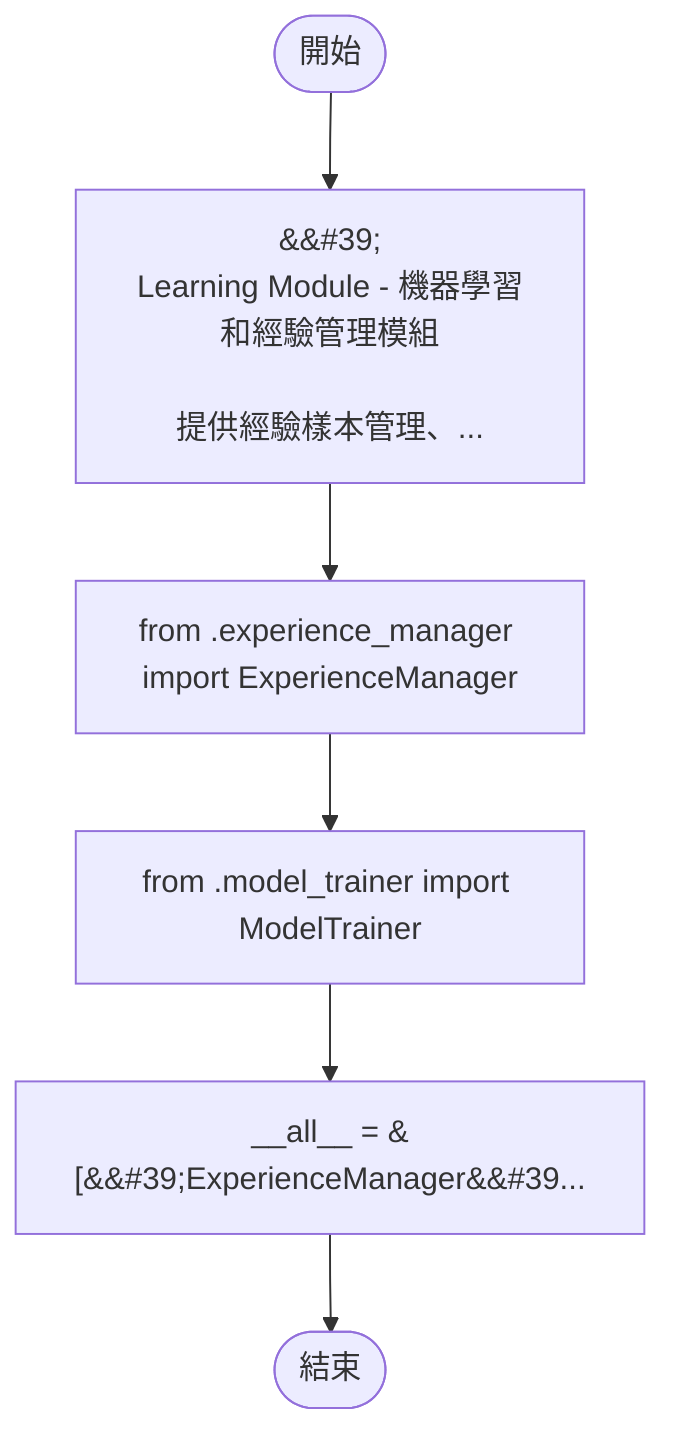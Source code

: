flowchart TB
    n1([開始])
    n2([結束])
    n3[&amp;&#35;39;\nLearning Module - 機器學習和經驗管理模組\n\n提供經驗樣本管理、...]
    n4[from .experience_manager import ExperienceManager]
    n5[from .model_trainer import ModelTrainer]
    n6[__all__ = &#91;&amp;&#35;39;ExperienceManager&amp;&#35;39...]
    n1 --> n3
    n3 --> n4
    n4 --> n5
    n5 --> n6
    n6 --> n2